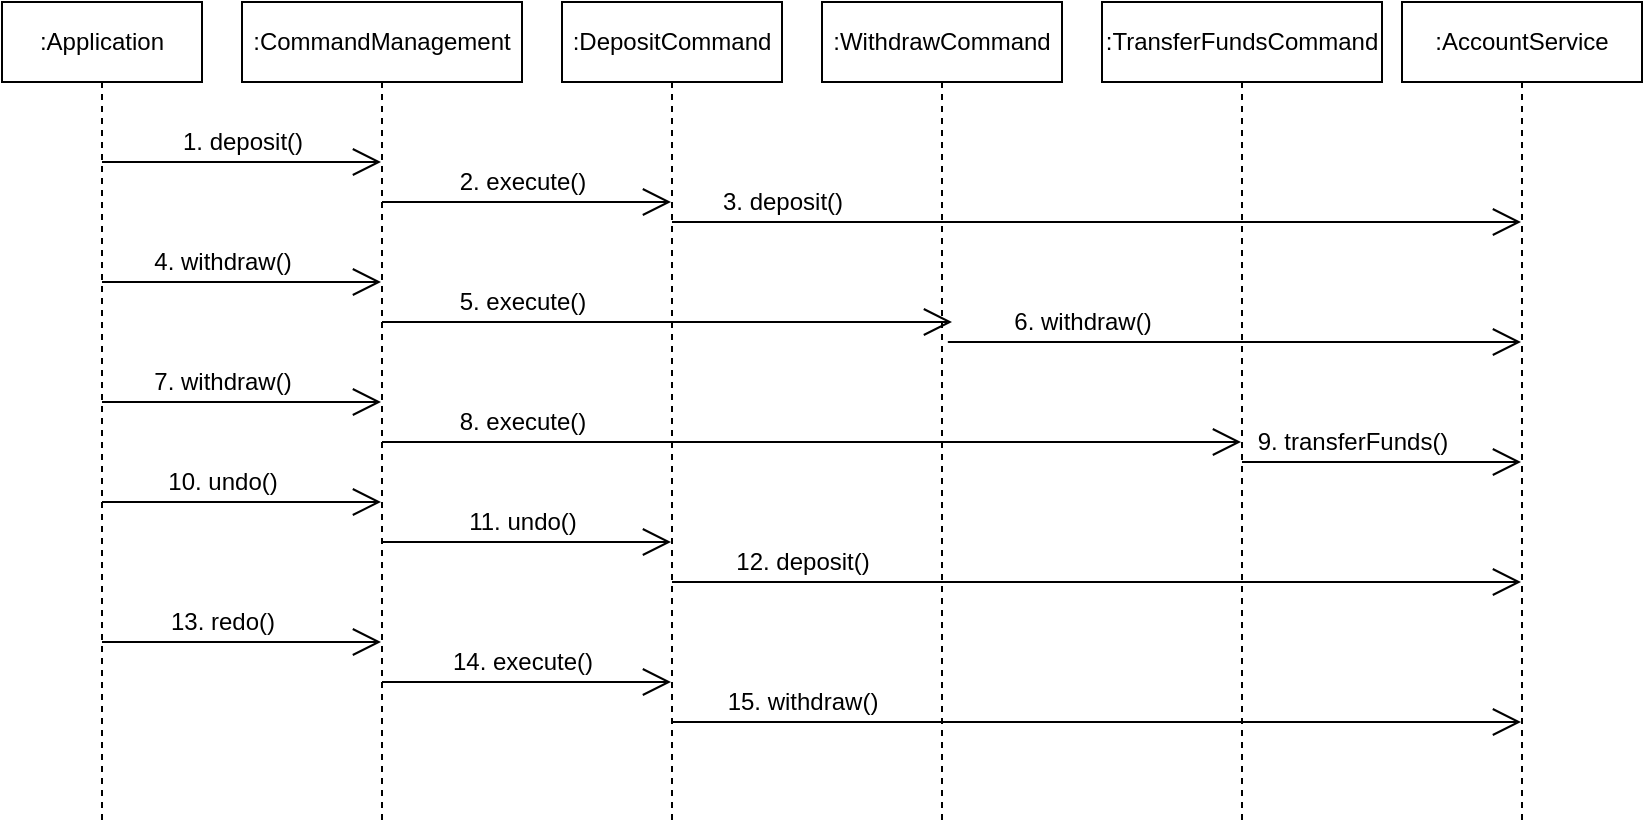 <mxfile version="13.8.9-1" type="device"><diagram id="dF05ai8JiKEVRuOuu9jK" name="Page-1"><mxGraphModel dx="946" dy="514" grid="1" gridSize="10" guides="1" tooltips="1" connect="1" arrows="1" fold="1" page="1" pageScale="1" pageWidth="850" pageHeight="1100" math="0" shadow="0"><root><mxCell id="0"/><mxCell id="1" parent="0"/><mxCell id="TcRCSp1nBSIQ_AobW6z0-3" value=":Application" style="shape=umlLifeline;perimeter=lifelinePerimeter;whiteSpace=wrap;html=1;container=1;collapsible=0;recursiveResize=0;outlineConnect=0;" vertex="1" parent="1"><mxGeometry x="20" y="40" width="100" height="410" as="geometry"/></mxCell><mxCell id="TcRCSp1nBSIQ_AobW6z0-4" value=":CommandManagement" style="shape=umlLifeline;perimeter=lifelinePerimeter;whiteSpace=wrap;html=1;container=1;collapsible=0;recursiveResize=0;outlineConnect=0;" vertex="1" parent="1"><mxGeometry x="140" y="40" width="140" height="410" as="geometry"/></mxCell><mxCell id="TcRCSp1nBSIQ_AobW6z0-5" value=":DepositCommand" style="shape=umlLifeline;perimeter=lifelinePerimeter;whiteSpace=wrap;html=1;container=1;collapsible=0;recursiveResize=0;outlineConnect=0;" vertex="1" parent="1"><mxGeometry x="300" y="40" width="110" height="410" as="geometry"/></mxCell><mxCell id="TcRCSp1nBSIQ_AobW6z0-6" value=":WithdrawCommand" style="shape=umlLifeline;perimeter=lifelinePerimeter;whiteSpace=wrap;html=1;container=1;collapsible=0;recursiveResize=0;outlineConnect=0;" vertex="1" parent="1"><mxGeometry x="430" y="40" width="120" height="410" as="geometry"/></mxCell><mxCell id="TcRCSp1nBSIQ_AobW6z0-21" value="" style="endArrow=open;endFill=1;endSize=12;html=1;" edge="1" parent="TcRCSp1nBSIQ_AobW6z0-6" source="TcRCSp1nBSIQ_AobW6z0-4"><mxGeometry width="160" relative="1" as="geometry"><mxPoint x="-80" y="160" as="sourcePoint"/><mxPoint x="65" y="160" as="targetPoint"/><Array as="points"><mxPoint x="0.5" y="160"/></Array></mxGeometry></mxCell><mxCell id="TcRCSp1nBSIQ_AobW6z0-7" value=":TransferFundsCommand" style="shape=umlLifeline;perimeter=lifelinePerimeter;whiteSpace=wrap;html=1;container=1;collapsible=0;recursiveResize=0;outlineConnect=0;" vertex="1" parent="1"><mxGeometry x="570" y="40" width="140" height="410" as="geometry"/></mxCell><mxCell id="TcRCSp1nBSIQ_AobW6z0-8" value=":AccountService" style="shape=umlLifeline;perimeter=lifelinePerimeter;whiteSpace=wrap;html=1;container=1;collapsible=0;recursiveResize=0;outlineConnect=0;" vertex="1" parent="1"><mxGeometry x="720" y="40" width="120" height="410" as="geometry"/></mxCell><mxCell id="TcRCSp1nBSIQ_AobW6z0-9" value="" style="endArrow=open;endFill=1;endSize=12;html=1;" edge="1" parent="1" source="TcRCSp1nBSIQ_AobW6z0-3" target="TcRCSp1nBSIQ_AobW6z0-4"><mxGeometry width="160" relative="1" as="geometry"><mxPoint x="330" y="260" as="sourcePoint"/><mxPoint x="490" y="260" as="targetPoint"/><Array as="points"><mxPoint x="140" y="120"/></Array></mxGeometry></mxCell><mxCell id="TcRCSp1nBSIQ_AobW6z0-10" value="1. deposit()" style="text;html=1;align=center;verticalAlign=middle;resizable=0;points=[];autosize=1;" vertex="1" parent="1"><mxGeometry x="100" y="100" width="80" height="20" as="geometry"/></mxCell><mxCell id="TcRCSp1nBSIQ_AobW6z0-11" value="" style="endArrow=open;endFill=1;endSize=12;html=1;" edge="1" parent="1" source="TcRCSp1nBSIQ_AobW6z0-4" target="TcRCSp1nBSIQ_AobW6z0-5"><mxGeometry width="160" relative="1" as="geometry"><mxPoint x="79.5" y="130" as="sourcePoint"/><mxPoint x="219.5" y="130" as="targetPoint"/><Array as="points"><mxPoint x="290" y="140"/></Array></mxGeometry></mxCell><mxCell id="TcRCSp1nBSIQ_AobW6z0-12" value="2. execute()" style="text;html=1;align=center;verticalAlign=middle;resizable=0;points=[];autosize=1;" vertex="1" parent="1"><mxGeometry x="240" y="120" width="80" height="20" as="geometry"/></mxCell><mxCell id="TcRCSp1nBSIQ_AobW6z0-13" value="" style="endArrow=open;endFill=1;endSize=12;html=1;" edge="1" parent="1" source="TcRCSp1nBSIQ_AobW6z0-5" target="TcRCSp1nBSIQ_AobW6z0-8"><mxGeometry width="160" relative="1" as="geometry"><mxPoint x="219.5" y="150" as="sourcePoint"/><mxPoint x="364.5" y="150" as="targetPoint"/><Array as="points"><mxPoint x="400" y="150"/></Array></mxGeometry></mxCell><mxCell id="TcRCSp1nBSIQ_AobW6z0-15" value="3. deposit()" style="text;html=1;align=center;verticalAlign=middle;resizable=0;points=[];autosize=1;" vertex="1" parent="1"><mxGeometry x="370" y="130" width="80" height="20" as="geometry"/></mxCell><mxCell id="TcRCSp1nBSIQ_AobW6z0-16" value="" style="endArrow=open;endFill=1;endSize=12;html=1;" edge="1" parent="1" source="TcRCSp1nBSIQ_AobW6z0-3" target="TcRCSp1nBSIQ_AobW6z0-4"><mxGeometry width="160" relative="1" as="geometry"><mxPoint x="79.5" y="130" as="sourcePoint"/><mxPoint x="210" y="130" as="targetPoint"/><Array as="points"><mxPoint x="140" y="180"/><mxPoint x="170" y="180"/></Array></mxGeometry></mxCell><mxCell id="TcRCSp1nBSIQ_AobW6z0-17" value="4. withdraw()" style="text;html=1;align=center;verticalAlign=middle;resizable=0;points=[];autosize=1;" vertex="1" parent="1"><mxGeometry x="90" y="160" width="80" height="20" as="geometry"/></mxCell><mxCell id="TcRCSp1nBSIQ_AobW6z0-22" value="5. execute()" style="text;html=1;align=center;verticalAlign=middle;resizable=0;points=[];autosize=1;" vertex="1" parent="1"><mxGeometry x="240" y="180" width="80" height="20" as="geometry"/></mxCell><mxCell id="TcRCSp1nBSIQ_AobW6z0-23" value="" style="endArrow=open;endFill=1;endSize=12;html=1;" edge="1" parent="1" target="TcRCSp1nBSIQ_AobW6z0-8"><mxGeometry width="160" relative="1" as="geometry"><mxPoint x="500" y="210" as="sourcePoint"/><mxPoint x="780" y="160" as="targetPoint"/><Array as="points"><mxPoint x="490" y="210"/><mxPoint x="590" y="210"/></Array></mxGeometry></mxCell><mxCell id="TcRCSp1nBSIQ_AobW6z0-24" value="6. withdraw()" style="text;html=1;align=center;verticalAlign=middle;resizable=0;points=[];autosize=1;" vertex="1" parent="1"><mxGeometry x="520" y="190" width="80" height="20" as="geometry"/></mxCell><mxCell id="TcRCSp1nBSIQ_AobW6z0-26" value="" style="endArrow=open;endFill=1;endSize=12;html=1;" edge="1" parent="1" source="TcRCSp1nBSIQ_AobW6z0-3" target="TcRCSp1nBSIQ_AobW6z0-4"><mxGeometry width="160" relative="1" as="geometry"><mxPoint x="79.5" y="190" as="sourcePoint"/><mxPoint x="219.5" y="190" as="targetPoint"/><Array as="points"><mxPoint x="90" y="240"/><mxPoint x="150" y="240"/><mxPoint x="180" y="240"/></Array></mxGeometry></mxCell><mxCell id="TcRCSp1nBSIQ_AobW6z0-27" value="7. withdraw()" style="text;html=1;align=center;verticalAlign=middle;resizable=0;points=[];autosize=1;" vertex="1" parent="1"><mxGeometry x="90" y="220" width="80" height="20" as="geometry"/></mxCell><mxCell id="TcRCSp1nBSIQ_AobW6z0-28" value="" style="endArrow=open;endFill=1;endSize=12;html=1;" edge="1" parent="1" source="TcRCSp1nBSIQ_AobW6z0-4" target="TcRCSp1nBSIQ_AobW6z0-7"><mxGeometry width="160" relative="1" as="geometry"><mxPoint x="219.5" y="210" as="sourcePoint"/><mxPoint x="490" y="210" as="targetPoint"/><Array as="points"><mxPoint x="370" y="260"/><mxPoint x="441" y="260"/></Array></mxGeometry></mxCell><mxCell id="TcRCSp1nBSIQ_AobW6z0-29" value="8. execute()" style="text;html=1;align=center;verticalAlign=middle;resizable=0;points=[];autosize=1;" vertex="1" parent="1"><mxGeometry x="240" y="240" width="80" height="20" as="geometry"/></mxCell><mxCell id="TcRCSp1nBSIQ_AobW6z0-31" value="" style="endArrow=open;endFill=1;endSize=12;html=1;" edge="1" parent="1" source="TcRCSp1nBSIQ_AobW6z0-7" target="TcRCSp1nBSIQ_AobW6z0-8"><mxGeometry width="160" relative="1" as="geometry"><mxPoint x="510" y="220" as="sourcePoint"/><mxPoint x="780" y="220" as="targetPoint"/><Array as="points"><mxPoint x="670" y="270"/><mxPoint x="720" y="270"/></Array></mxGeometry></mxCell><mxCell id="TcRCSp1nBSIQ_AobW6z0-32" value="9. transferFunds()" style="text;html=1;align=center;verticalAlign=middle;resizable=0;points=[];autosize=1;" vertex="1" parent="1"><mxGeometry x="640" y="250" width="110" height="20" as="geometry"/></mxCell><mxCell id="TcRCSp1nBSIQ_AobW6z0-33" value="" style="endArrow=open;endFill=1;endSize=12;html=1;" edge="1" parent="1" source="TcRCSp1nBSIQ_AobW6z0-3" target="TcRCSp1nBSIQ_AobW6z0-4"><mxGeometry width="160" relative="1" as="geometry"><mxPoint x="79.5" y="130" as="sourcePoint"/><mxPoint x="210" y="130" as="targetPoint"/><Array as="points"><mxPoint x="80" y="290"/><mxPoint x="150" y="290"/></Array></mxGeometry></mxCell><mxCell id="TcRCSp1nBSIQ_AobW6z0-34" value="10. undo()" style="text;html=1;align=center;verticalAlign=middle;resizable=0;points=[];autosize=1;" vertex="1" parent="1"><mxGeometry x="95" y="270" width="70" height="20" as="geometry"/></mxCell><mxCell id="TcRCSp1nBSIQ_AobW6z0-35" value="" style="endArrow=open;endFill=1;endSize=12;html=1;" edge="1" parent="1" source="TcRCSp1nBSIQ_AobW6z0-4" target="TcRCSp1nBSIQ_AobW6z0-5"><mxGeometry width="160" relative="1" as="geometry"><mxPoint x="219.5" y="150" as="sourcePoint"/><mxPoint x="360" y="150" as="targetPoint"/><Array as="points"><mxPoint x="260" y="310"/><mxPoint x="320" y="310"/></Array></mxGeometry></mxCell><mxCell id="TcRCSp1nBSIQ_AobW6z0-36" value="11. undo()" style="text;html=1;align=center;verticalAlign=middle;resizable=0;points=[];autosize=1;" vertex="1" parent="1"><mxGeometry x="245" y="290" width="70" height="20" as="geometry"/></mxCell><mxCell id="TcRCSp1nBSIQ_AobW6z0-37" value="" style="endArrow=open;endFill=1;endSize=12;html=1;" edge="1" parent="1" source="TcRCSp1nBSIQ_AobW6z0-5" target="TcRCSp1nBSIQ_AobW6z0-8"><mxGeometry width="160" relative="1" as="geometry"><mxPoint x="364.5" y="160" as="sourcePoint"/><mxPoint x="780" y="160" as="targetPoint"/><Array as="points"><mxPoint x="400" y="330"/><mxPoint x="650" y="330"/></Array></mxGeometry></mxCell><mxCell id="TcRCSp1nBSIQ_AobW6z0-38" value="12. deposit()" style="text;html=1;align=center;verticalAlign=middle;resizable=0;points=[];autosize=1;" vertex="1" parent="1"><mxGeometry x="380" y="310" width="80" height="20" as="geometry"/></mxCell><mxCell id="TcRCSp1nBSIQ_AobW6z0-40" value="" style="endArrow=open;endFill=1;endSize=12;html=1;" edge="1" parent="1" source="TcRCSp1nBSIQ_AobW6z0-3" target="TcRCSp1nBSIQ_AobW6z0-4"><mxGeometry width="160" relative="1" as="geometry"><mxPoint x="79.5" y="300" as="sourcePoint"/><mxPoint x="219.5" y="300" as="targetPoint"/><Array as="points"><mxPoint x="90" y="360"/><mxPoint x="160" y="360"/><mxPoint x="190" y="360"/></Array></mxGeometry></mxCell><mxCell id="TcRCSp1nBSIQ_AobW6z0-42" value="13. redo()" style="text;html=1;align=center;verticalAlign=middle;resizable=0;points=[];autosize=1;" vertex="1" parent="1"><mxGeometry x="95" y="340" width="70" height="20" as="geometry"/></mxCell><mxCell id="TcRCSp1nBSIQ_AobW6z0-43" value="" style="endArrow=open;endFill=1;endSize=12;html=1;" edge="1" parent="1" source="TcRCSp1nBSIQ_AobW6z0-4" target="TcRCSp1nBSIQ_AobW6z0-5"><mxGeometry width="160" relative="1" as="geometry"><mxPoint x="219.5" y="320" as="sourcePoint"/><mxPoint x="350" y="320" as="targetPoint"/><Array as="points"><mxPoint x="280" y="380"/><mxPoint x="330" y="380"/></Array></mxGeometry></mxCell><mxCell id="TcRCSp1nBSIQ_AobW6z0-44" value="14. execute()" style="text;html=1;align=center;verticalAlign=middle;resizable=0;points=[];autosize=1;" vertex="1" parent="1"><mxGeometry x="235" y="360" width="90" height="20" as="geometry"/></mxCell><mxCell id="TcRCSp1nBSIQ_AobW6z0-45" value="" style="endArrow=open;endFill=1;endSize=12;html=1;" edge="1" parent="1" source="TcRCSp1nBSIQ_AobW6z0-5" target="TcRCSp1nBSIQ_AobW6z0-8"><mxGeometry width="160" relative="1" as="geometry"><mxPoint x="364.5" y="340" as="sourcePoint"/><mxPoint x="780" y="340" as="targetPoint"/><Array as="points"><mxPoint x="370" y="400"/><mxPoint x="500" y="400"/><mxPoint x="660" y="400"/></Array></mxGeometry></mxCell><mxCell id="TcRCSp1nBSIQ_AobW6z0-46" value="15. withdraw()" style="text;html=1;align=center;verticalAlign=middle;resizable=0;points=[];autosize=1;" vertex="1" parent="1"><mxGeometry x="375" y="380" width="90" height="20" as="geometry"/></mxCell></root></mxGraphModel></diagram></mxfile>